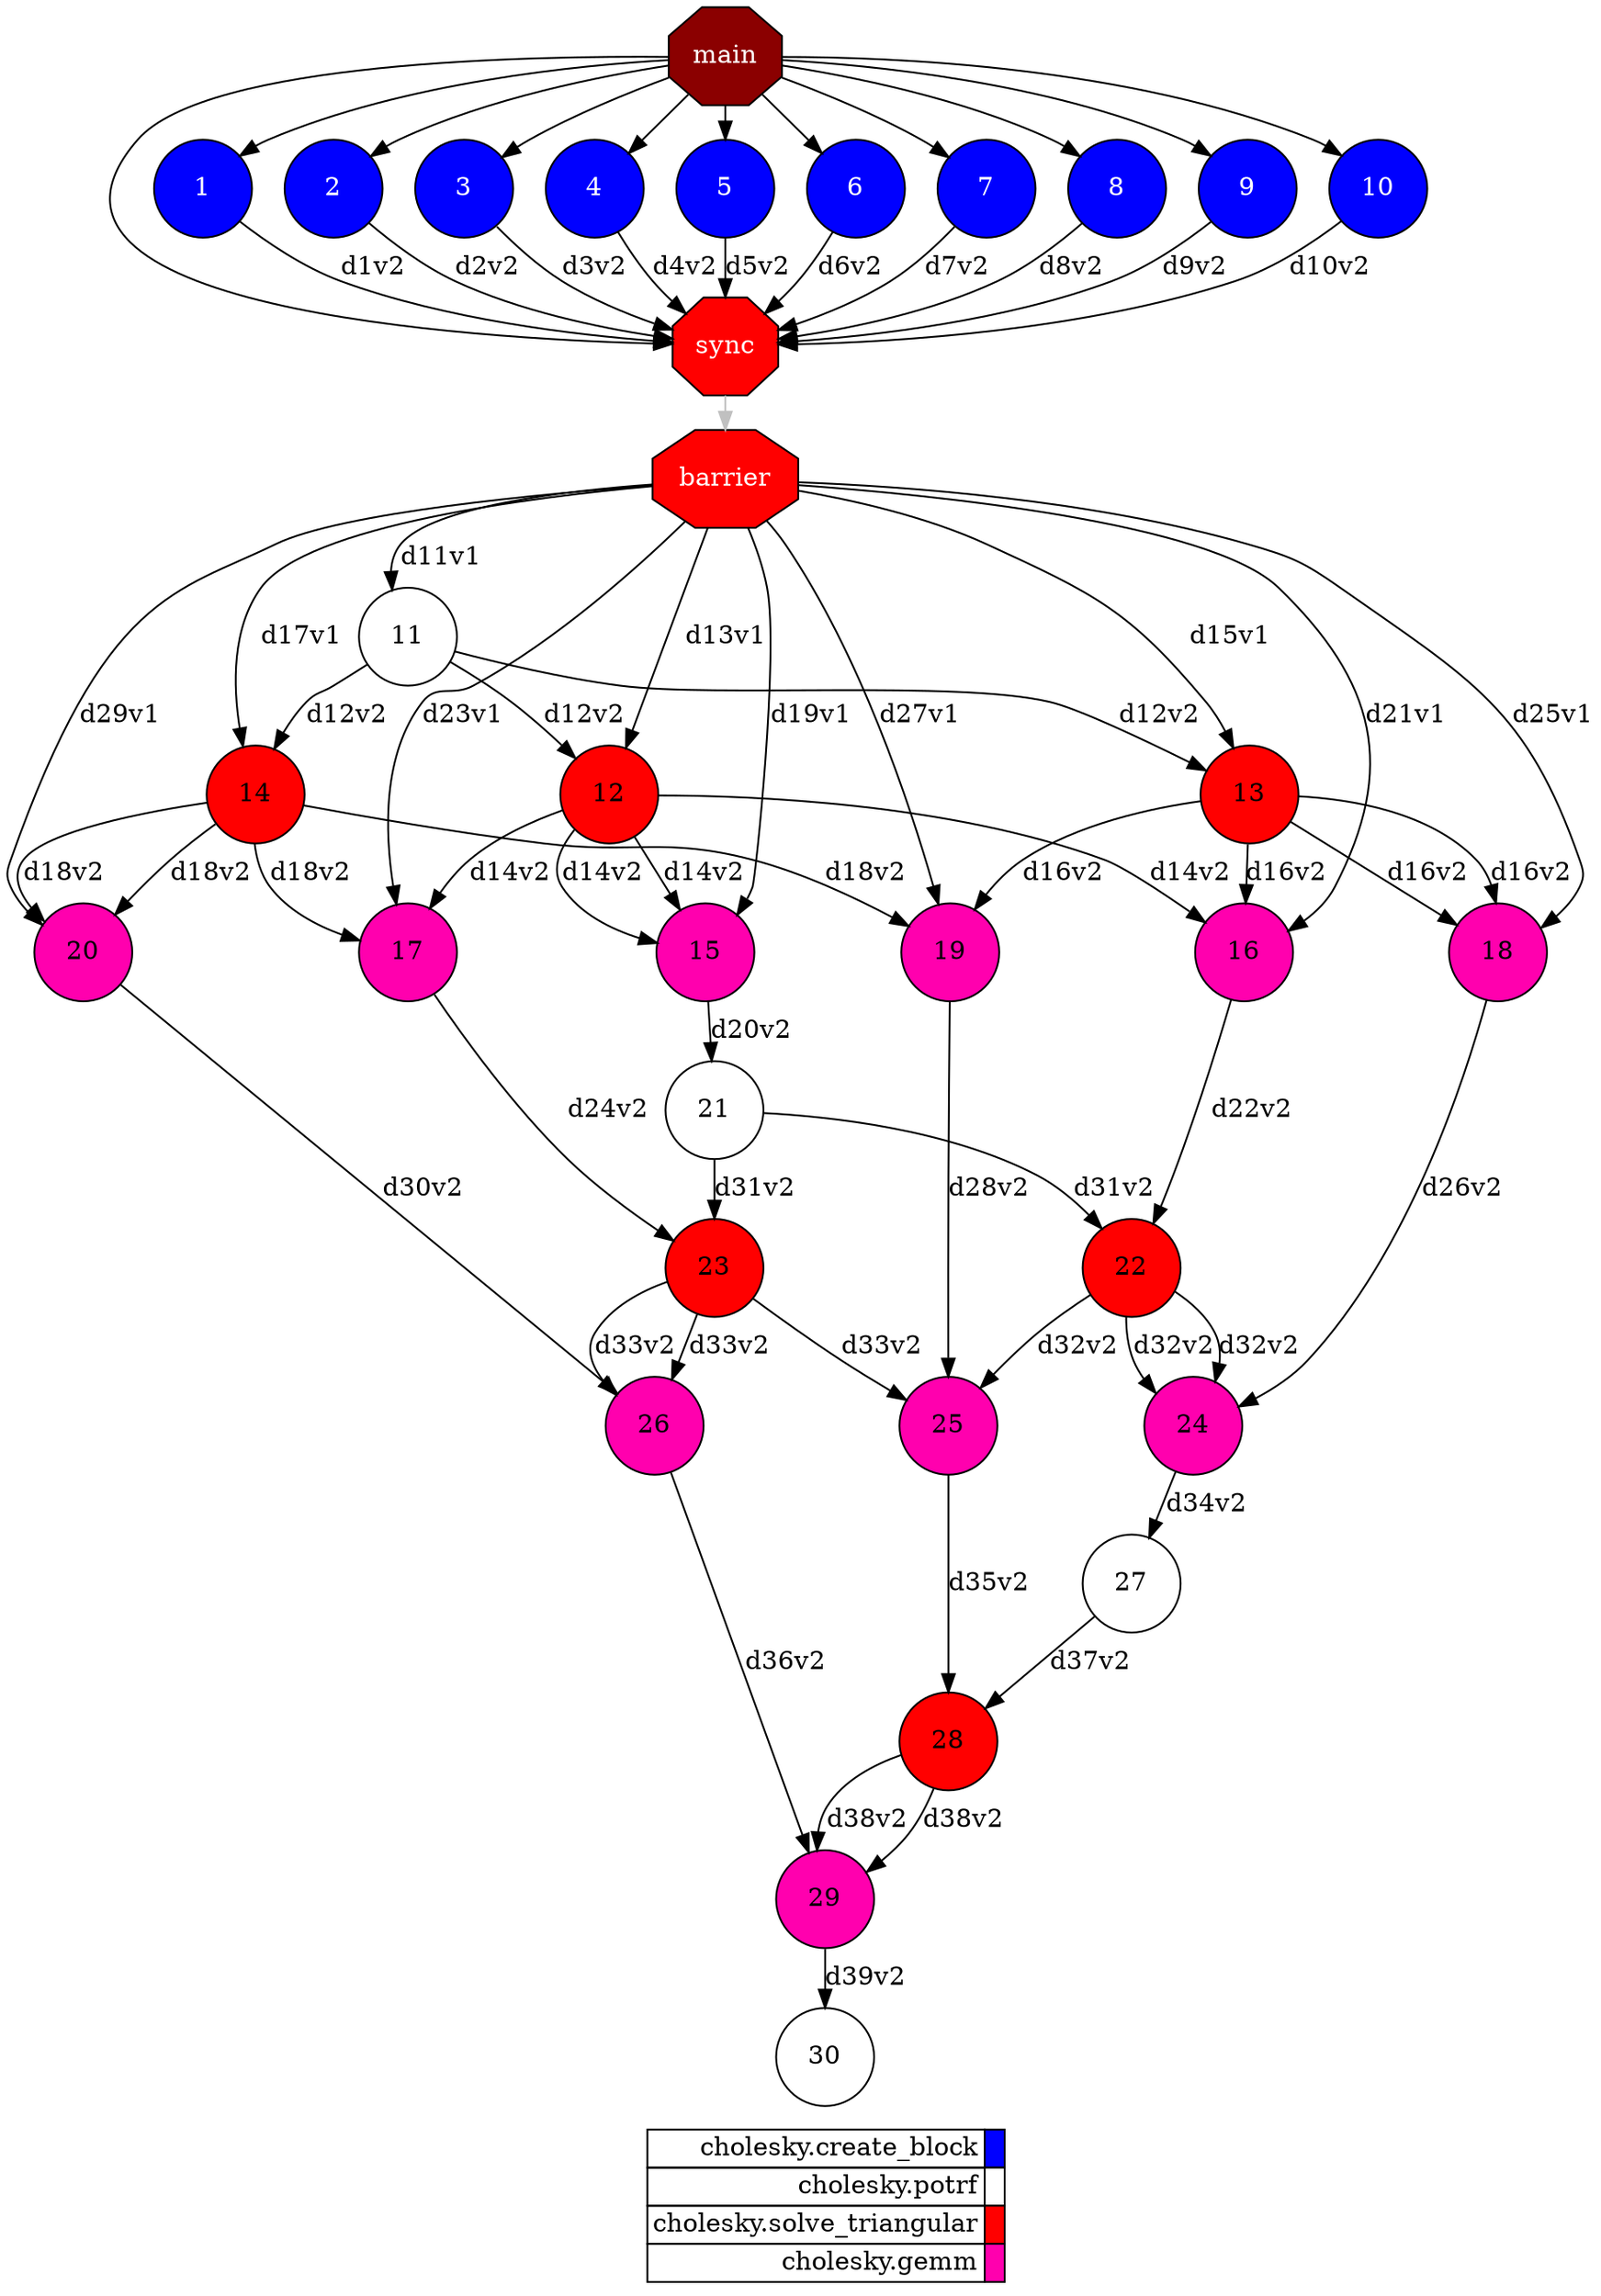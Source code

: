 digraph {
  rankdir=TB;
  labeljust="l";
  compound= true;
  subgraph dependence_graph {
    ranksep=0.20;
    node[height=0.75];

Synchro0[label="main", shape=octagon, style=filled fillcolor="#8B0000" fontcolor="#FFFFFF"];
1[shape=circle, style=filled fillcolor="#0000ff" fontcolor="#ffffff"];
Synchro0 -> 1;
2[shape=circle, style=filled fillcolor="#0000ff" fontcolor="#ffffff"];
Synchro0 -> 2;
3[shape=circle, style=filled fillcolor="#0000ff" fontcolor="#ffffff"];
Synchro0 -> 3;
4[shape=circle, style=filled fillcolor="#0000ff" fontcolor="#ffffff"];
Synchro0 -> 4;
5[shape=circle, style=filled fillcolor="#0000ff" fontcolor="#ffffff"];
Synchro0 -> 5;
6[shape=circle, style=filled fillcolor="#0000ff" fontcolor="#ffffff"];
Synchro0 -> 6;
7[shape=circle, style=filled fillcolor="#0000ff" fontcolor="#ffffff"];
Synchro0 -> 7;
8[shape=circle, style=filled fillcolor="#0000ff" fontcolor="#ffffff"];
Synchro0 -> 8;
9[shape=circle, style=filled fillcolor="#0000ff" fontcolor="#ffffff"];
Synchro0 -> 9;
10[shape=circle, style=filled fillcolor="#0000ff" fontcolor="#ffffff"];
Synchro0 -> 10;
Synchro1[label="sync", shape=octagon, style=filled fillcolor="#ff0000" fontcolor="#FFFFFF"];
Synchro0 -> Synchro1;
1 -> Synchro1 [label="d1v2"];
2 -> Synchro1 [label="d2v2"];
3 -> Synchro1 [label="d3v2"];
4 -> Synchro1 [label="d4v2"];
5 -> Synchro1 [label="d5v2"];
6 -> Synchro1 [label="d6v2"];
7 -> Synchro1 [label="d7v2"];
8 -> Synchro1 [label="d8v2"];
9 -> Synchro1 [label="d9v2"];
10 -> Synchro1 [label="d10v2"];
Synchro2[label="barrier", shape=octagon, style=filled fillcolor="#ff0000" fontcolor="#FFFFFF"];
Synchro1 -> Synchro2 [color=grey];
11[shape=circle, style=filled fillcolor="#ffffff" fontcolor="#000000"];
Synchro2 -> 11 [label="d11v1"];
12[shape=circle, style=filled fillcolor="#ff0000" fontcolor="#000000"];
11 -> 12 [label="d12v2"];
Synchro2 -> 12 [label="d13v1"];
13[shape=circle, style=filled fillcolor="#ff0000" fontcolor="#000000"];
11 -> 13 [label="d12v2"];
Synchro2 -> 13 [label="d15v1"];
14[shape=circle, style=filled fillcolor="#ff0000" fontcolor="#000000"];
11 -> 14 [label="d12v2"];
Synchro2 -> 14 [label="d17v1"];
15[shape=circle, style=filled fillcolor="#ff00ae" fontcolor="#000000"];
12 -> 15 [label="d14v2"];
12 -> 15 [label="d14v2"];
Synchro2 -> 15 [label="d19v1"];
16[shape=circle, style=filled fillcolor="#ff00ae" fontcolor="#000000"];
13 -> 16 [label="d16v2"];
12 -> 16 [label="d14v2"];
Synchro2 -> 16 [label="d21v1"];
17[shape=circle, style=filled fillcolor="#ff00ae" fontcolor="#000000"];
14 -> 17 [label="d18v2"];
12 -> 17 [label="d14v2"];
Synchro2 -> 17 [label="d23v1"];
18[shape=circle, style=filled fillcolor="#ff00ae" fontcolor="#000000"];
13 -> 18 [label="d16v2"];
13 -> 18 [label="d16v2"];
Synchro2 -> 18 [label="d25v1"];
19[shape=circle, style=filled fillcolor="#ff00ae" fontcolor="#000000"];
14 -> 19 [label="d18v2"];
13 -> 19 [label="d16v2"];
Synchro2 -> 19 [label="d27v1"];
20[shape=circle, style=filled fillcolor="#ff00ae" fontcolor="#000000"];
14 -> 20 [label="d18v2"];
14 -> 20 [label="d18v2"];
Synchro2 -> 20 [label="d29v1"];
21[shape=circle, style=filled fillcolor="#ffffff" fontcolor="#000000"];
15 -> 21 [label="d20v2"];
22[shape=circle, style=filled fillcolor="#ff0000" fontcolor="#000000"];
21 -> 22 [label="d31v2"];
16 -> 22 [label="d22v2"];
23[shape=circle, style=filled fillcolor="#ff0000" fontcolor="#000000"];
21 -> 23 [label="d31v2"];
17 -> 23 [label="d24v2"];
24[shape=circle, style=filled fillcolor="#ff00ae" fontcolor="#000000"];
22 -> 24 [label="d32v2"];
22 -> 24 [label="d32v2"];
18 -> 24 [label="d26v2"];
25[shape=circle, style=filled fillcolor="#ff00ae" fontcolor="#000000"];
23 -> 25 [label="d33v2"];
22 -> 25 [label="d32v2"];
19 -> 25 [label="d28v2"];
26[shape=circle, style=filled fillcolor="#ff00ae" fontcolor="#000000"];
23 -> 26 [label="d33v2"];
23 -> 26 [label="d33v2"];
20 -> 26 [label="d30v2"];
27[shape=circle, style=filled fillcolor="#ffffff" fontcolor="#000000"];
24 -> 27 [label="d34v2"];
28[shape=circle, style=filled fillcolor="#ff0000" fontcolor="#000000"];
27 -> 28 [label="d37v2"];
25 -> 28 [label="d35v2"];
29[shape=circle, style=filled fillcolor="#ff00ae" fontcolor="#000000"];
28 -> 29 [label="d38v2"];
28 -> 29 [label="d38v2"];
26 -> 29 [label="d36v2"];
30[shape=circle, style=filled fillcolor="#ffffff" fontcolor="#000000"];
29 -> 30 [label="d39v2"];  }
  subgraph legend {
    rank=sink;
    node [shape=plaintext, height=0.75];
    ranksep=0.20;
    label = "Legend";
    key [label=<
      <table border="0" cellpadding="2" cellspacing="0" cellborder="1">
<tr>
<td align="right">cholesky.create_block</td>
<td bgcolor="#0000ff">&nbsp;</td>
</tr>
<tr>
<td align="right">cholesky.potrf</td>
<td bgcolor="#ffffff">&nbsp;</td>
</tr>
<tr>
<td align="right">cholesky.solve_triangular</td>
<td bgcolor="#ff0000">&nbsp;</td>
</tr>
<tr>
<td align="right">cholesky.gemm</td>
<td bgcolor="#ff00ae">&nbsp;</td>
</tr>
      </table>
    >]
  }
}
